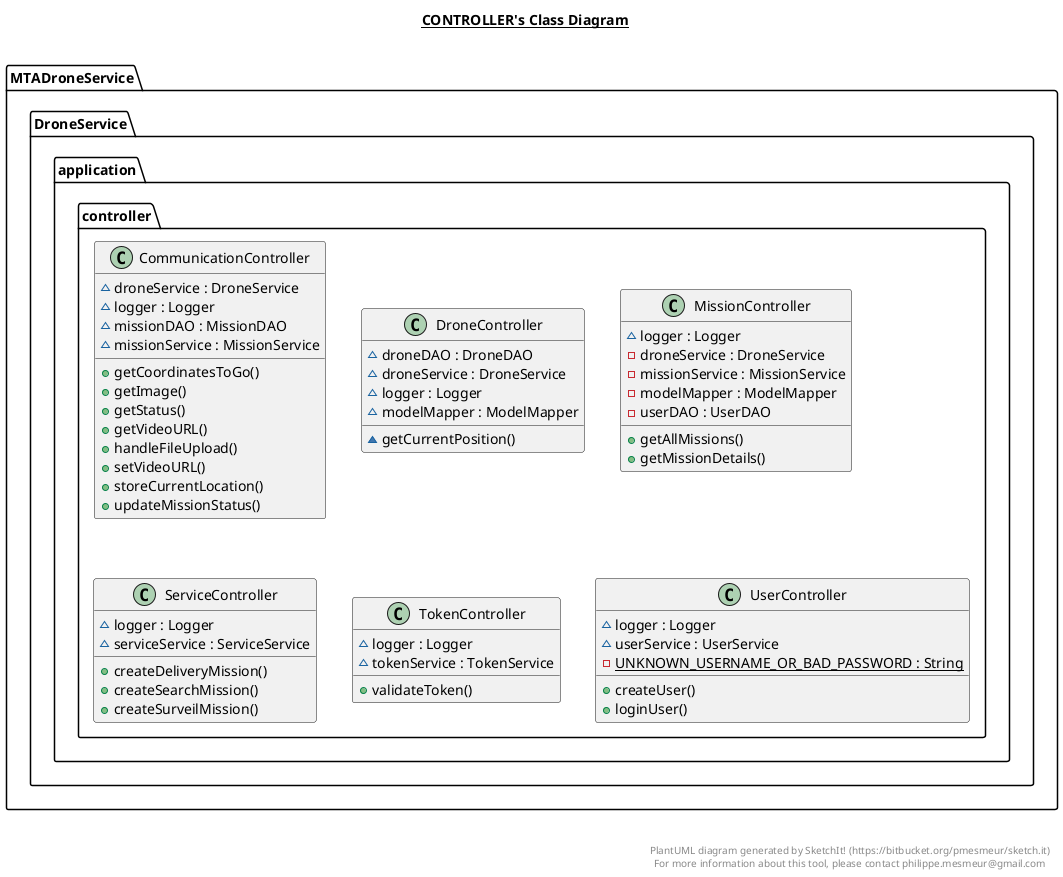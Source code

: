 @startuml

title __CONTROLLER's Class Diagram__\n

  namespace MTADroneService.DroneService.application {
    namespace controller {
      class MTADroneService.DroneService.application.controller.CommunicationController {
          ~ droneService : DroneService
          ~ logger : Logger
          ~ missionDAO : MissionDAO
          ~ missionService : MissionService
          + getCoordinatesToGo()
          + getImage()
          + getStatus()
          + getVideoURL()
          + handleFileUpload()
          + setVideoURL()
          + storeCurrentLocation()
          + updateMissionStatus()
      }
    }
  }
  

  namespace MTADroneService.DroneService.application {
    namespace controller {
      class MTADroneService.DroneService.application.controller.DroneController {
          ~ droneDAO : DroneDAO
          ~ droneService : DroneService
          ~ logger : Logger
          ~ modelMapper : ModelMapper
          ~ getCurrentPosition()
      }
    }
  }
  

  namespace MTADroneService.DroneService.application {
    namespace controller {
      class MTADroneService.DroneService.application.controller.MissionController {
          ~ logger : Logger
          - droneService : DroneService
          - missionService : MissionService
          - modelMapper : ModelMapper
          - userDAO : UserDAO
          + getAllMissions()
          + getMissionDetails()
      }
    }
  }
  

  namespace MTADroneService.DroneService.application {
    namespace controller {
      class MTADroneService.DroneService.application.controller.ServiceController {
          ~ logger : Logger
          ~ serviceService : ServiceService
          + createDeliveryMission()
          + createSearchMission()
          + createSurveilMission()
      }
    }
  }
  

  namespace MTADroneService.DroneService.application {
    namespace controller {
      class MTADroneService.DroneService.application.controller.TokenController {
          ~ logger : Logger
          ~ tokenService : TokenService
          + validateToken()
      }
    }
  }
  

  namespace MTADroneService.DroneService.application {
    namespace controller {
      class MTADroneService.DroneService.application.controller.UserController {
          ~ logger : Logger
          ~ userService : UserService
          {static} - UNKNOWN_USERNAME_OR_BAD_PASSWORD : String
          + createUser()
          + loginUser()
      }
    }
  }
  



right footer


PlantUML diagram generated by SketchIt! (https://bitbucket.org/pmesmeur/sketch.it)
For more information about this tool, please contact philippe.mesmeur@gmail.com
endfooter

@enduml
